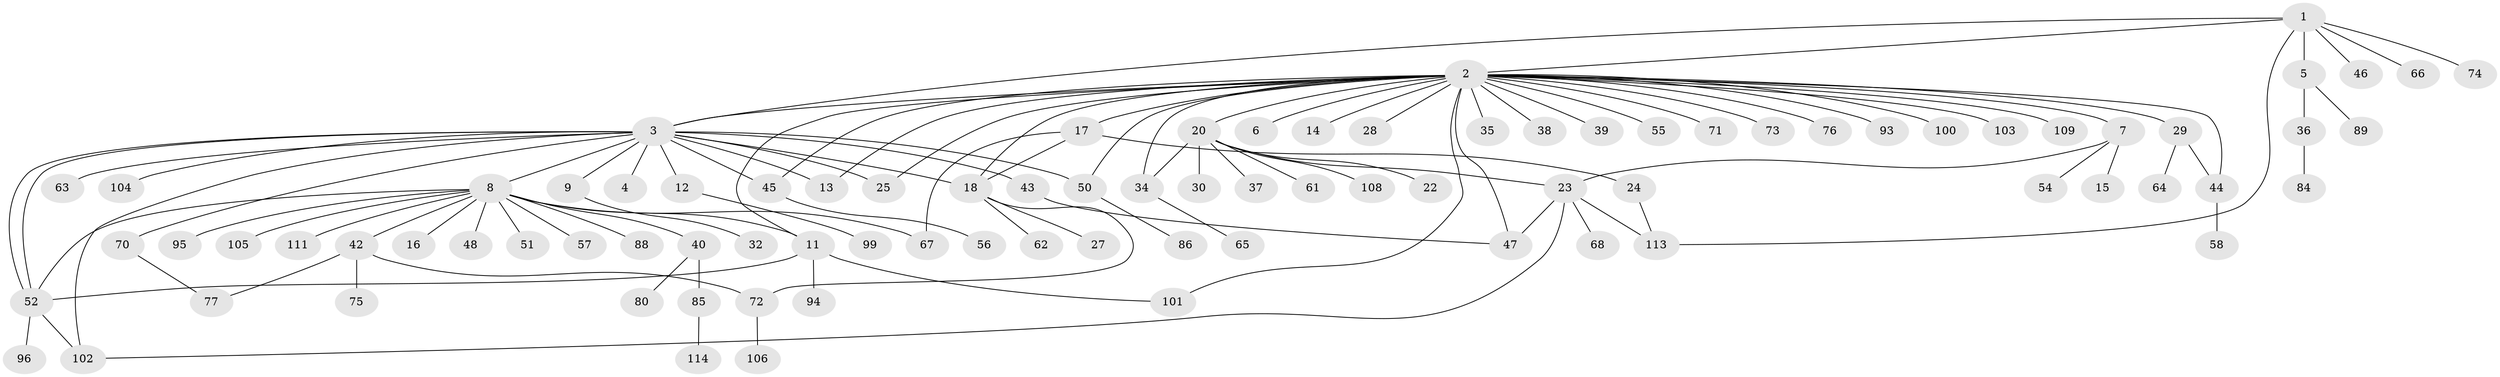 // original degree distribution, {8: 0.017391304347826087, 25: 0.008695652173913044, 19: 0.008695652173913044, 2: 0.1826086956521739, 4: 0.08695652173913043, 1: 0.5565217391304348, 3: 0.0782608695652174, 6: 0.034782608695652174, 7: 0.008695652173913044, 11: 0.008695652173913044, 9: 0.008695652173913044}
// Generated by graph-tools (version 1.1) at 2025/11/02/27/25 16:11:09]
// undirected, 88 vertices, 111 edges
graph export_dot {
graph [start="1"]
  node [color=gray90,style=filled];
  1 [super="+41"];
  2 [super="+19"];
  3 [super="+78"];
  4 [super="+31"];
  5 [super="+10"];
  6;
  7 [super="+81"];
  8 [super="+33"];
  9 [super="+107"];
  11 [super="+83"];
  12 [super="+110"];
  13;
  14;
  15;
  16;
  17 [super="+59"];
  18 [super="+26"];
  20 [super="+21"];
  22;
  23 [super="+91"];
  24;
  25;
  27;
  28;
  29 [super="+112"];
  30;
  32 [super="+97"];
  34 [super="+69"];
  35 [super="+90"];
  36;
  37;
  38;
  39;
  40 [super="+49"];
  42;
  43;
  44;
  45 [super="+98"];
  46 [super="+60"];
  47 [super="+79"];
  48 [super="+53"];
  50 [super="+87"];
  51;
  52 [super="+82"];
  54;
  55;
  56;
  57;
  58;
  61;
  62;
  63;
  64;
  65;
  66 [super="+92"];
  67;
  68;
  70;
  71;
  72 [super="+115"];
  73;
  74;
  75;
  76;
  77;
  80;
  84;
  85;
  86;
  88;
  89;
  93;
  94;
  95;
  96;
  99;
  100;
  101;
  102;
  103;
  104;
  105;
  106;
  108;
  109;
  111;
  113;
  114;
  1 -- 2;
  1 -- 3;
  1 -- 5;
  1 -- 46;
  1 -- 66;
  1 -- 74;
  1 -- 113;
  2 -- 6;
  2 -- 7;
  2 -- 11;
  2 -- 13;
  2 -- 14;
  2 -- 17 [weight=2];
  2 -- 18;
  2 -- 25;
  2 -- 29;
  2 -- 34;
  2 -- 35 [weight=2];
  2 -- 38;
  2 -- 39;
  2 -- 45;
  2 -- 47;
  2 -- 73;
  2 -- 76;
  2 -- 93;
  2 -- 100;
  2 -- 101;
  2 -- 103;
  2 -- 109;
  2 -- 3;
  2 -- 71;
  2 -- 44;
  2 -- 50;
  2 -- 20;
  2 -- 55;
  2 -- 28;
  3 -- 4;
  3 -- 8;
  3 -- 9;
  3 -- 12;
  3 -- 13;
  3 -- 18;
  3 -- 25;
  3 -- 43;
  3 -- 45;
  3 -- 52;
  3 -- 52;
  3 -- 63;
  3 -- 70;
  3 -- 102;
  3 -- 104;
  3 -- 50;
  5 -- 36;
  5 -- 89;
  7 -- 15;
  7 -- 54;
  7 -- 23;
  8 -- 11;
  8 -- 16;
  8 -- 67;
  8 -- 95;
  8 -- 111;
  8 -- 40;
  8 -- 105;
  8 -- 42;
  8 -- 48;
  8 -- 51;
  8 -- 88;
  8 -- 57;
  8 -- 52;
  9 -- 32;
  11 -- 52;
  11 -- 94;
  11 -- 101;
  12 -- 99;
  17 -- 24;
  17 -- 67;
  17 -- 18;
  18 -- 27;
  18 -- 62;
  18 -- 72;
  20 -- 22;
  20 -- 30;
  20 -- 37;
  20 -- 108;
  20 -- 34;
  20 -- 61;
  20 -- 23;
  23 -- 68;
  23 -- 102;
  23 -- 113;
  23 -- 47;
  24 -- 113;
  29 -- 44;
  29 -- 64;
  34 -- 65;
  36 -- 84;
  40 -- 85;
  40 -- 80;
  42 -- 75;
  42 -- 77;
  42 -- 72;
  43 -- 47;
  44 -- 58;
  45 -- 56;
  50 -- 86;
  52 -- 96;
  52 -- 102;
  70 -- 77;
  72 -- 106;
  85 -- 114;
}
